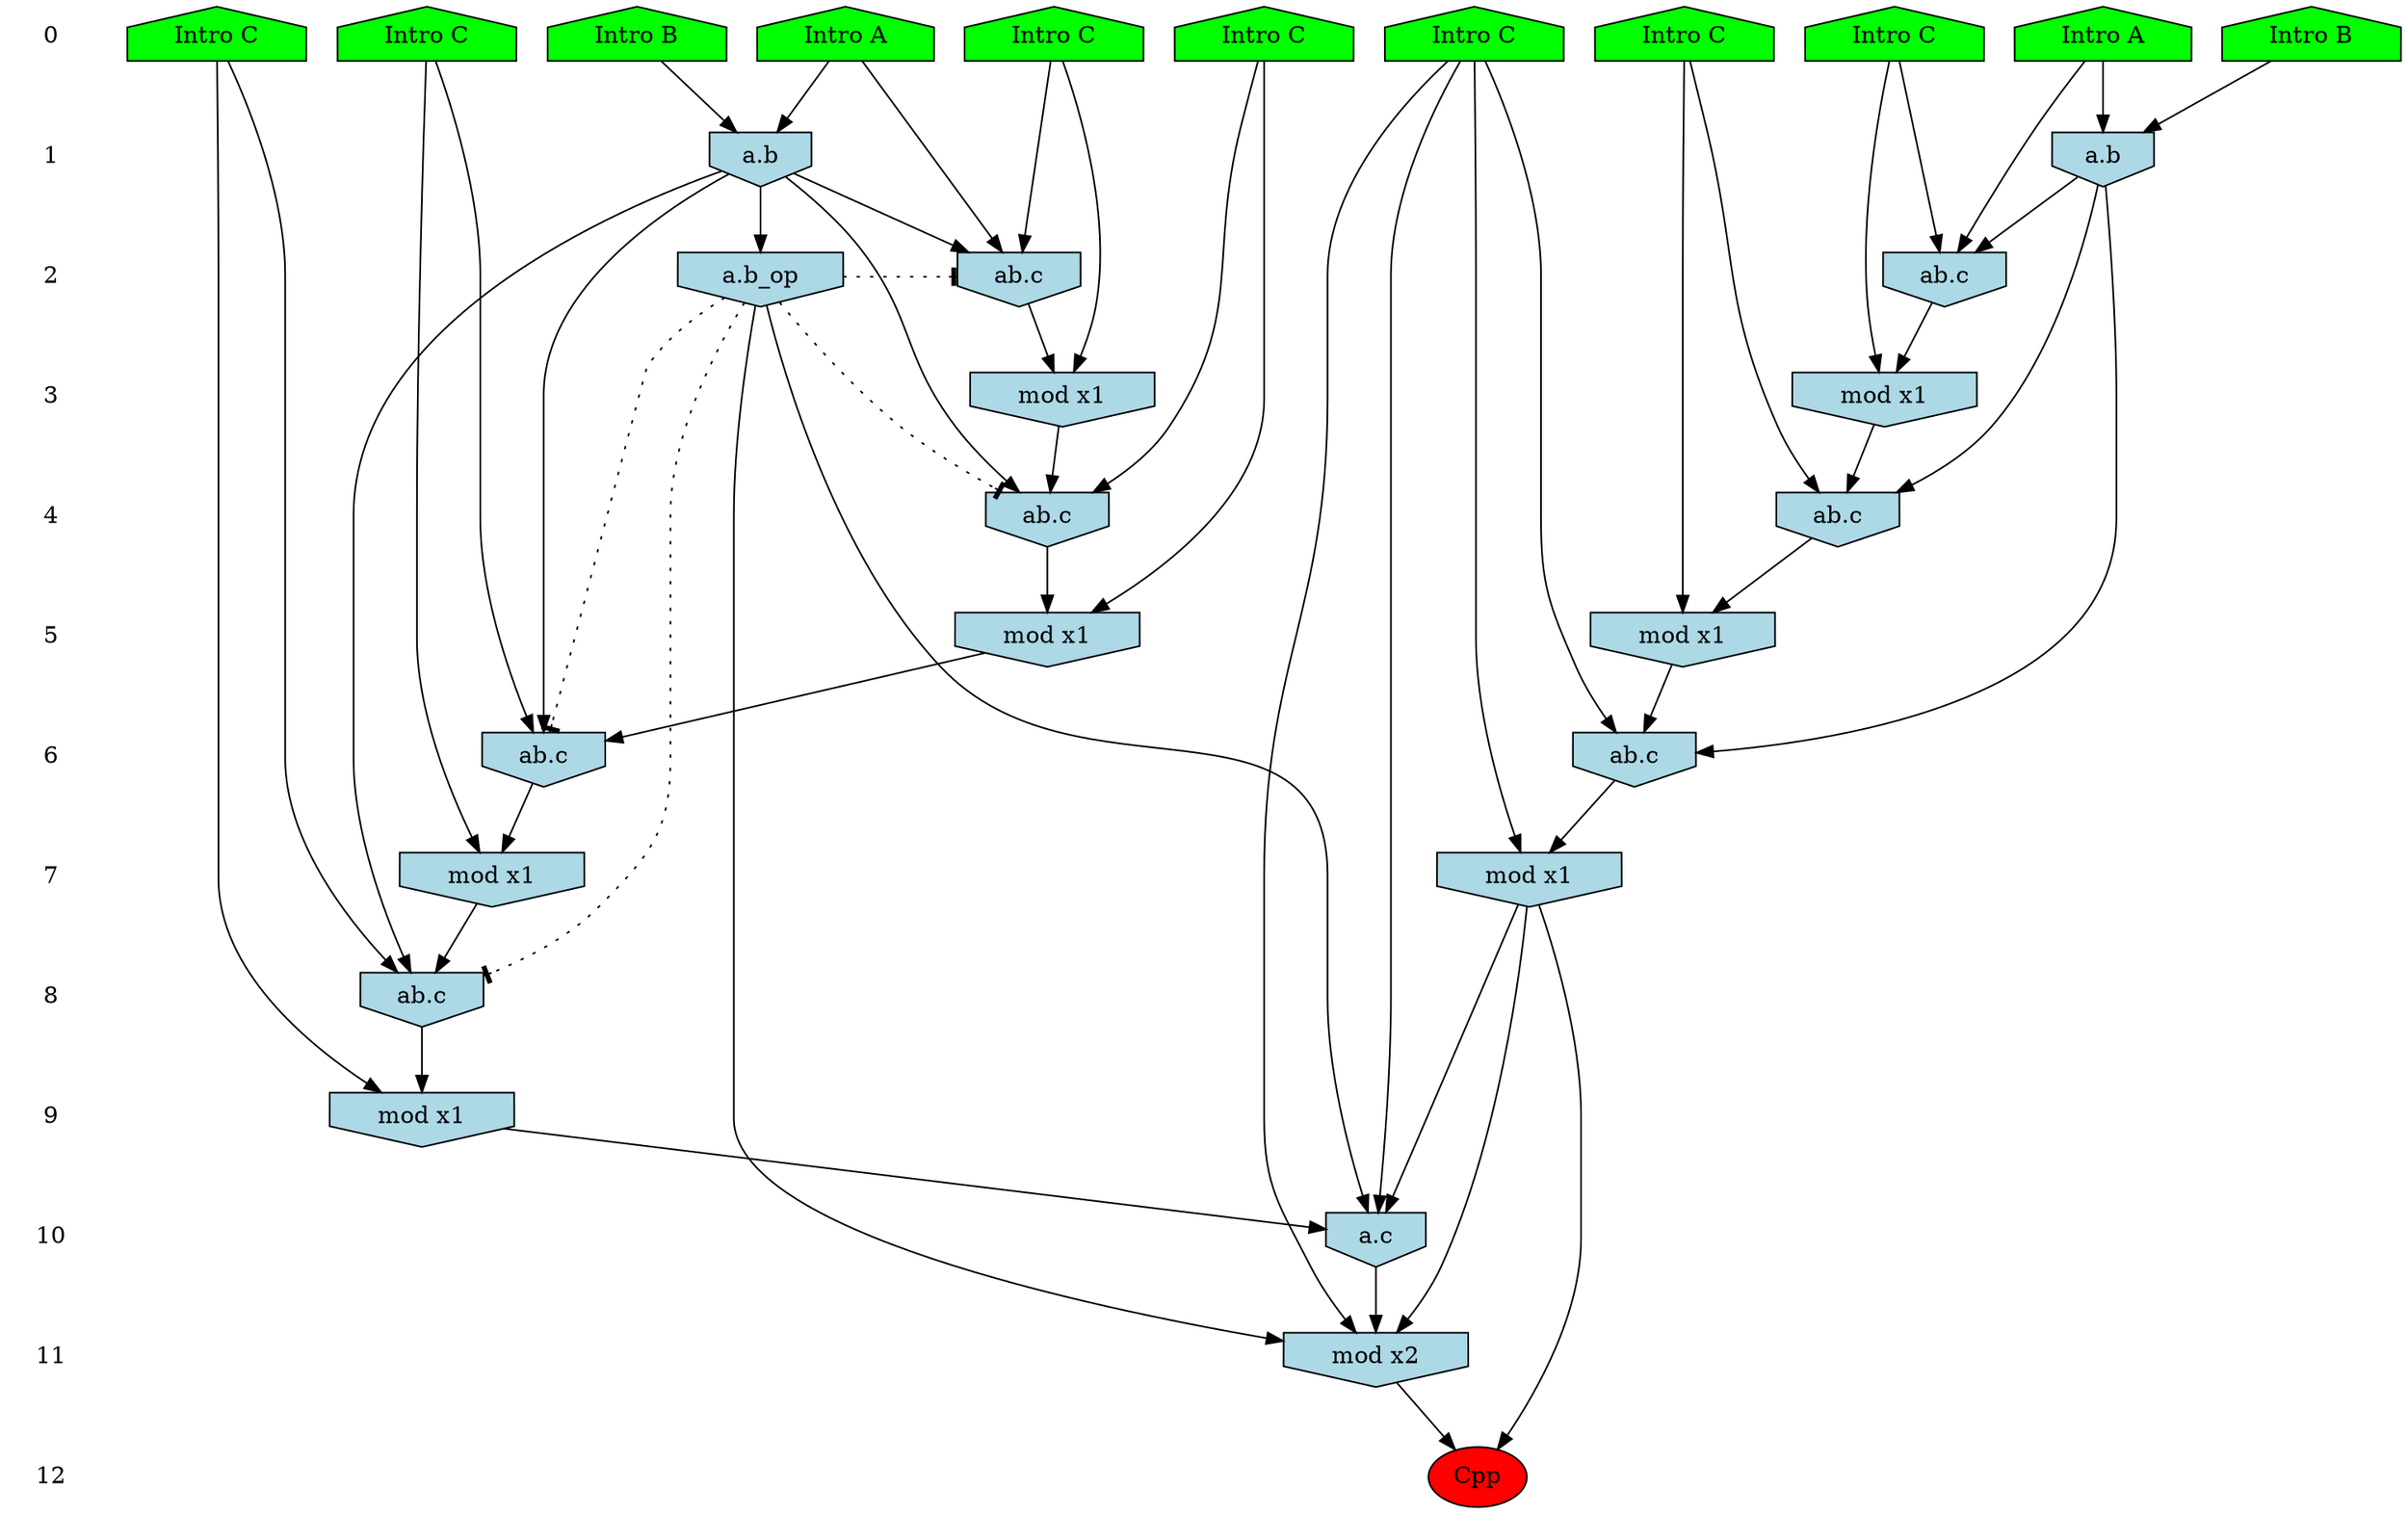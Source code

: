 /* Compression of 3 causal flows obtained in average at 1.524861E+01 t.u */
/* Compressed causal flows were: [1565;2856;3196] */
digraph G{
 ranksep=.5 ; 
{ rank = same ; "0" [shape=plaintext] ; node_1 [label ="Intro B", shape=house, style=filled, fillcolor=green] ;
node_2 [label ="Intro A", shape=house, style=filled, fillcolor=green] ;
node_3 [label ="Intro A", shape=house, style=filled, fillcolor=green] ;
node_4 [label ="Intro B", shape=house, style=filled, fillcolor=green] ;
node_5 [label ="Intro C", shape=house, style=filled, fillcolor=green] ;
node_6 [label ="Intro C", shape=house, style=filled, fillcolor=green] ;
node_7 [label ="Intro C", shape=house, style=filled, fillcolor=green] ;
node_8 [label ="Intro C", shape=house, style=filled, fillcolor=green] ;
node_9 [label ="Intro C", shape=house, style=filled, fillcolor=green] ;
node_10 [label ="Intro C", shape=house, style=filled, fillcolor=green] ;
node_11 [label ="Intro C", shape=house, style=filled, fillcolor=green] ;
}
{ rank = same ; "1" [shape=plaintext] ; node_12 [label="a.b", shape=invhouse, style=filled, fillcolor = lightblue] ;
node_16 [label="a.b", shape=invhouse, style=filled, fillcolor = lightblue] ;
}
{ rank = same ; "2" [shape=plaintext] ; node_13 [label="ab.c", shape=invhouse, style=filled, fillcolor = lightblue] ;
node_20 [label="ab.c", shape=invhouse, style=filled, fillcolor = lightblue] ;
node_23 [label="a.b_op", shape=invhouse, style=filled, fillcolor = lightblue] ;
}
{ rank = same ; "3" [shape=plaintext] ; node_14 [label="mod x1", shape=invhouse, style=filled, fillcolor = lightblue] ;
node_21 [label="mod x1", shape=invhouse, style=filled, fillcolor = lightblue] ;
}
{ rank = same ; "4" [shape=plaintext] ; node_15 [label="ab.c", shape=invhouse, style=filled, fillcolor = lightblue] ;
node_25 [label="ab.c", shape=invhouse, style=filled, fillcolor = lightblue] ;
}
{ rank = same ; "5" [shape=plaintext] ; node_17 [label="mod x1", shape=invhouse, style=filled, fillcolor = lightblue] ;
node_26 [label="mod x1", shape=invhouse, style=filled, fillcolor = lightblue] ;
}
{ rank = same ; "6" [shape=plaintext] ; node_18 [label="ab.c", shape=invhouse, style=filled, fillcolor = lightblue] ;
node_27 [label="ab.c", shape=invhouse, style=filled, fillcolor = lightblue] ;
}
{ rank = same ; "7" [shape=plaintext] ; node_19 [label="mod x1", shape=invhouse, style=filled, fillcolor = lightblue] ;
node_28 [label="mod x1", shape=invhouse, style=filled, fillcolor = lightblue] ;
}
{ rank = same ; "8" [shape=plaintext] ; node_22 [label="ab.c", shape=invhouse, style=filled, fillcolor = lightblue] ;
}
{ rank = same ; "9" [shape=plaintext] ; node_24 [label="mod x1", shape=invhouse, style=filled, fillcolor = lightblue] ;
}
{ rank = same ; "10" [shape=plaintext] ; node_29 [label="a.c", shape=invhouse, style=filled, fillcolor = lightblue] ;
}
{ rank = same ; "11" [shape=plaintext] ; node_30 [label="mod x2", shape=invhouse, style=filled, fillcolor = lightblue] ;
}
{ rank = same ; "12" [shape=plaintext] ; node_31 [label ="Cpp", style=filled, fillcolor=red] ;
}
"0" -> "1" [style="invis"]; 
"1" -> "2" [style="invis"]; 
"2" -> "3" [style="invis"]; 
"3" -> "4" [style="invis"]; 
"4" -> "5" [style="invis"]; 
"5" -> "6" [style="invis"]; 
"6" -> "7" [style="invis"]; 
"7" -> "8" [style="invis"]; 
"8" -> "9" [style="invis"]; 
"9" -> "10" [style="invis"]; 
"10" -> "11" [style="invis"]; 
"11" -> "12" [style="invis"]; 
node_1 -> node_12
node_2 -> node_12
node_2 -> node_13
node_9 -> node_13
node_12 -> node_13
node_9 -> node_14
node_13 -> node_14
node_8 -> node_15
node_12 -> node_15
node_14 -> node_15
node_3 -> node_16
node_4 -> node_16
node_8 -> node_17
node_15 -> node_17
node_10 -> node_18
node_12 -> node_18
node_17 -> node_18
node_10 -> node_19
node_18 -> node_19
node_3 -> node_20
node_5 -> node_20
node_16 -> node_20
node_5 -> node_21
node_20 -> node_21
node_7 -> node_22
node_12 -> node_22
node_19 -> node_22
node_12 -> node_23
node_7 -> node_24
node_22 -> node_24
node_6 -> node_25
node_16 -> node_25
node_21 -> node_25
node_6 -> node_26
node_25 -> node_26
node_11 -> node_27
node_16 -> node_27
node_26 -> node_27
node_11 -> node_28
node_27 -> node_28
node_11 -> node_29
node_23 -> node_29
node_24 -> node_29
node_28 -> node_29
node_11 -> node_30
node_23 -> node_30
node_28 -> node_30
node_29 -> node_30
node_28 -> node_31
node_30 -> node_31
node_23 -> node_22 [style=dotted, arrowhead = tee] 
node_23 -> node_18 [style=dotted, arrowhead = tee] 
node_23 -> node_15 [style=dotted, arrowhead = tee] 
node_23 -> node_13 [style=dotted, arrowhead = tee] 
}
/*
 Dot generation time: 0.000144
*/